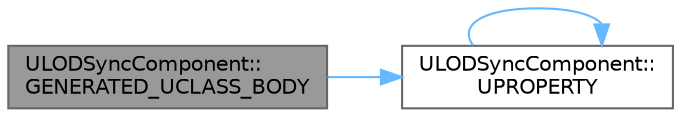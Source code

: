 digraph "ULODSyncComponent::GENERATED_UCLASS_BODY"
{
 // INTERACTIVE_SVG=YES
 // LATEX_PDF_SIZE
  bgcolor="transparent";
  edge [fontname=Helvetica,fontsize=10,labelfontname=Helvetica,labelfontsize=10];
  node [fontname=Helvetica,fontsize=10,shape=box,height=0.2,width=0.4];
  rankdir="LR";
  Node1 [id="Node000001",label="ULODSyncComponent::\lGENERATED_UCLASS_BODY",height=0.2,width=0.4,color="gray40", fillcolor="grey60", style="filled", fontcolor="black",tooltip=" "];
  Node1 -> Node2 [id="edge1_Node000001_Node000002",color="steelblue1",style="solid",tooltip=" "];
  Node2 [id="Node000002",label="ULODSyncComponent::\lUPROPERTY",height=0.2,width=0.4,color="grey40", fillcolor="white", style="filled",URL="$db/d63/classULODSyncComponent.html#a1f9ab00ae7e2ad299e25e760d7c2d5f8",tooltip=" "];
  Node2 -> Node2 [id="edge2_Node000002_Node000002",color="steelblue1",style="solid",tooltip=" "];
}

